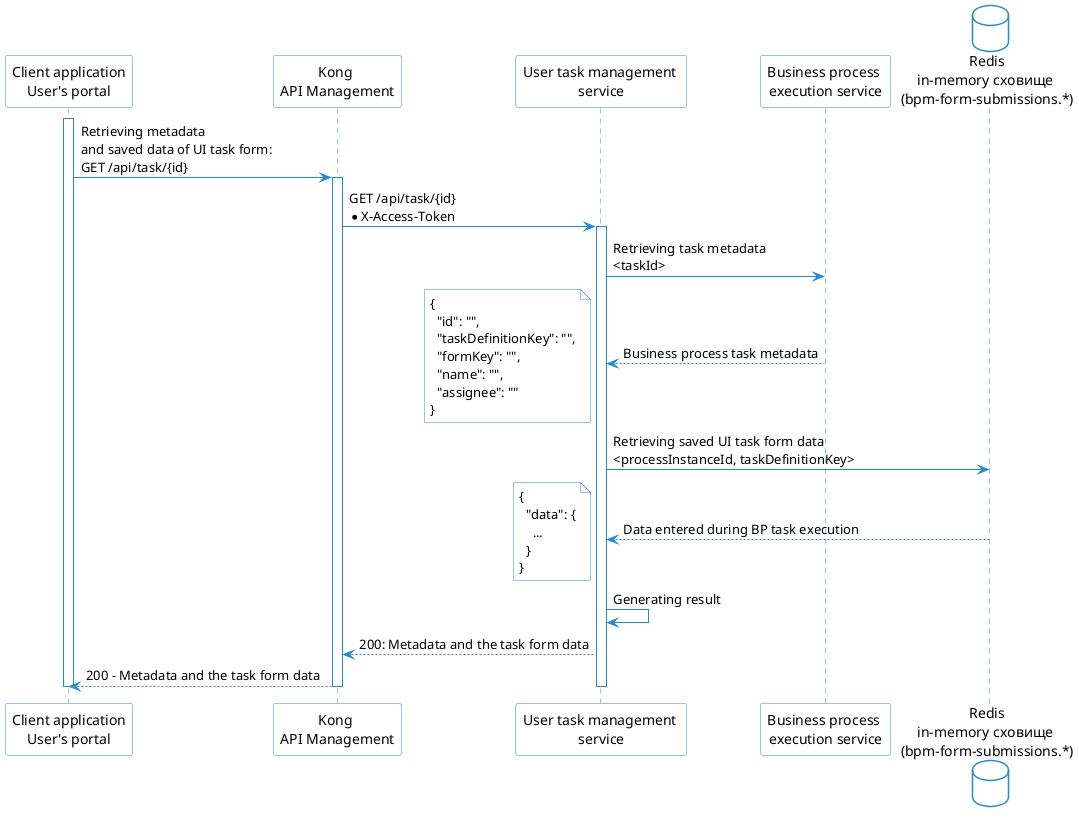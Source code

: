 @startuml
skinparam shadowing false
skinparam DatabaseBackgroundColor white
skinparam DatabaseBorderColor #2688d4
skinparam QueueBackgroundColor white
skinparam QueueBorderColor #2688d4
skinparam NoteBackgroundColor white
skinparam NoteBorderColor #2688d4
skinparam sequence {
    ArrowColor #2688d4
    ActorBorderColor #2688d4
    LifeLineBorderColor #2688d4
    ParticipantBorderColor #2688d4
    ParticipantBackgroundColor white
    BoxBorderColor #2688d4
    BoxBackgroundColor white
}

participant "Client application\nUser's portal" as portal
participant "Kong \nAPI Management" as kong
participant "User task management \nservice" as user_task_management
participant "Business process \nexecution service" as bpms
database "Redis\nin-memory сховище \n(bpm-form-submissions.*)" as redis

activate portal
  portal -> kong: Retrieving metadata \nand saved data of UI task form: \nGET /api/task/{id}
  activate kong
    kong -> user_task_management: GET /api/task/{id} \n*X-Access-Token
      activate user_task_management
        user_task_management -> bpms: Retrieving task metadata \n<taskId>
        bpms --> user_task_management: Business process task metadata
        note left
          {
            "id": "",
            "taskDefinitionKey": "",
            "formKey": "",
            "name": "",
            "assignee": ""
          }
        end note
        user_task_management -> redis: Retrieving saved UI task form data\n<processInstanceId, taskDefinitionKey>
        redis --> user_task_management: Data entered during BP task execution
        note left
          {
            "data": {
              ...
            }
          }
        end note
        user_task_management -> user_task_management: Generating result
        user_task_management --> kong: 200: Metadata and the task form data
        kong --> portal: 200 - Metadata and the task form data
      deactivate user_task_management
  deactivate kong
deactivate portal
@enduml